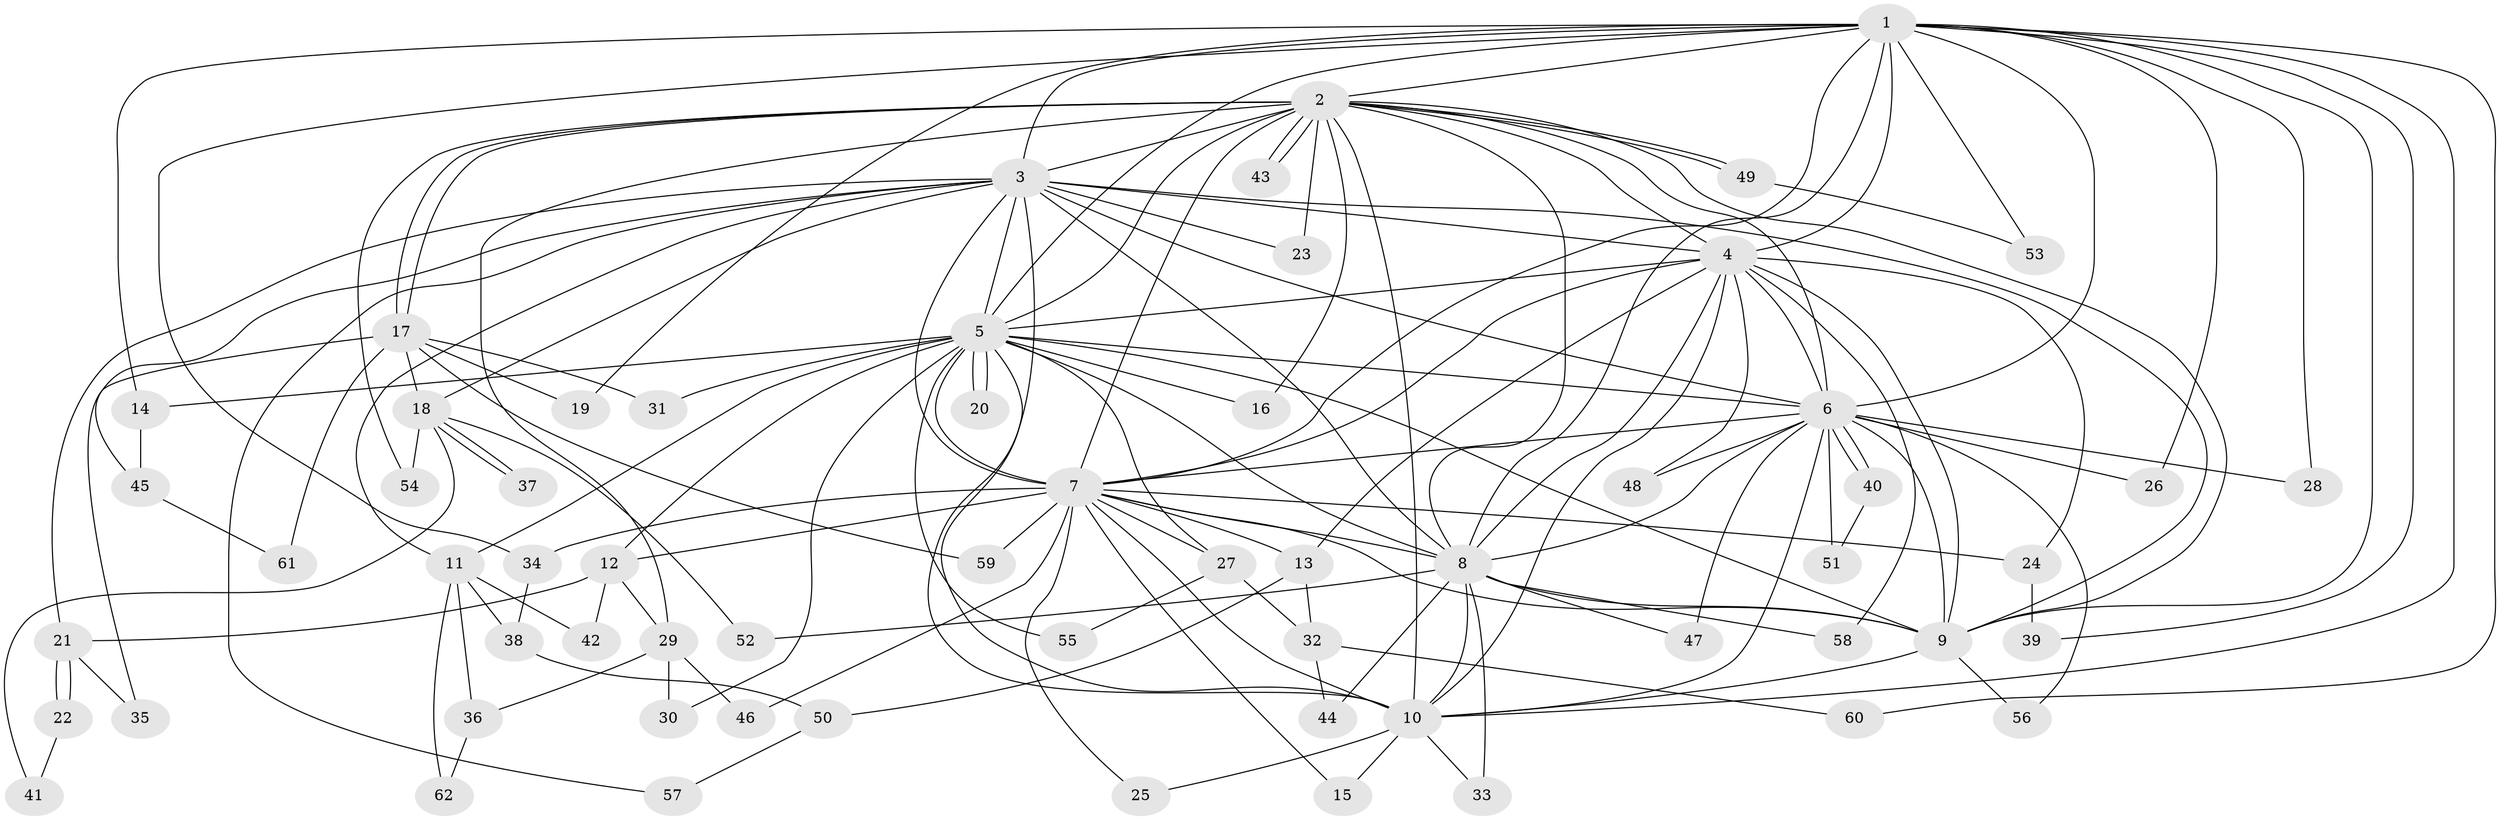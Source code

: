 // coarse degree distribution, {15: 0.06818181818181818, 12: 0.06818181818181818, 9: 0.022727272727272728, 4: 0.06818181818181818, 3: 0.1590909090909091, 2: 0.36363636363636365, 14: 0.022727272727272728, 5: 0.06818181818181818, 1: 0.11363636363636363, 6: 0.022727272727272728, 7: 0.022727272727272728}
// Generated by graph-tools (version 1.1) at 2025/36/03/04/25 23:36:36]
// undirected, 62 vertices, 149 edges
graph export_dot {
  node [color=gray90,style=filled];
  1;
  2;
  3;
  4;
  5;
  6;
  7;
  8;
  9;
  10;
  11;
  12;
  13;
  14;
  15;
  16;
  17;
  18;
  19;
  20;
  21;
  22;
  23;
  24;
  25;
  26;
  27;
  28;
  29;
  30;
  31;
  32;
  33;
  34;
  35;
  36;
  37;
  38;
  39;
  40;
  41;
  42;
  43;
  44;
  45;
  46;
  47;
  48;
  49;
  50;
  51;
  52;
  53;
  54;
  55;
  56;
  57;
  58;
  59;
  60;
  61;
  62;
  1 -- 2;
  1 -- 3;
  1 -- 4;
  1 -- 5;
  1 -- 6;
  1 -- 7;
  1 -- 8;
  1 -- 9;
  1 -- 10;
  1 -- 14;
  1 -- 19;
  1 -- 26;
  1 -- 28;
  1 -- 34;
  1 -- 39;
  1 -- 53;
  1 -- 60;
  2 -- 3;
  2 -- 4;
  2 -- 5;
  2 -- 6;
  2 -- 7;
  2 -- 8;
  2 -- 9;
  2 -- 10;
  2 -- 16;
  2 -- 17;
  2 -- 17;
  2 -- 23;
  2 -- 29;
  2 -- 43;
  2 -- 43;
  2 -- 49;
  2 -- 49;
  2 -- 54;
  3 -- 4;
  3 -- 5;
  3 -- 6;
  3 -- 7;
  3 -- 8;
  3 -- 9;
  3 -- 10;
  3 -- 11;
  3 -- 18;
  3 -- 21;
  3 -- 23;
  3 -- 45;
  3 -- 57;
  4 -- 5;
  4 -- 6;
  4 -- 7;
  4 -- 8;
  4 -- 9;
  4 -- 10;
  4 -- 13;
  4 -- 24;
  4 -- 48;
  4 -- 58;
  5 -- 6;
  5 -- 7;
  5 -- 8;
  5 -- 9;
  5 -- 10;
  5 -- 11;
  5 -- 12;
  5 -- 14;
  5 -- 16;
  5 -- 20;
  5 -- 20;
  5 -- 27;
  5 -- 30;
  5 -- 31;
  5 -- 55;
  6 -- 7;
  6 -- 8;
  6 -- 9;
  6 -- 10;
  6 -- 26;
  6 -- 28;
  6 -- 40;
  6 -- 40;
  6 -- 47;
  6 -- 48;
  6 -- 51;
  6 -- 56;
  7 -- 8;
  7 -- 9;
  7 -- 10;
  7 -- 12;
  7 -- 13;
  7 -- 15;
  7 -- 24;
  7 -- 25;
  7 -- 27;
  7 -- 34;
  7 -- 46;
  7 -- 59;
  8 -- 9;
  8 -- 10;
  8 -- 33;
  8 -- 44;
  8 -- 47;
  8 -- 52;
  8 -- 58;
  9 -- 10;
  9 -- 56;
  10 -- 15;
  10 -- 25;
  10 -- 33;
  11 -- 36;
  11 -- 38;
  11 -- 42;
  11 -- 62;
  12 -- 21;
  12 -- 29;
  12 -- 42;
  13 -- 32;
  13 -- 50;
  14 -- 45;
  17 -- 18;
  17 -- 19;
  17 -- 31;
  17 -- 35;
  17 -- 59;
  17 -- 61;
  18 -- 37;
  18 -- 37;
  18 -- 41;
  18 -- 52;
  18 -- 54;
  21 -- 22;
  21 -- 22;
  21 -- 35;
  22 -- 41;
  24 -- 39;
  27 -- 32;
  27 -- 55;
  29 -- 30;
  29 -- 36;
  29 -- 46;
  32 -- 44;
  32 -- 60;
  34 -- 38;
  36 -- 62;
  38 -- 50;
  40 -- 51;
  45 -- 61;
  49 -- 53;
  50 -- 57;
}
